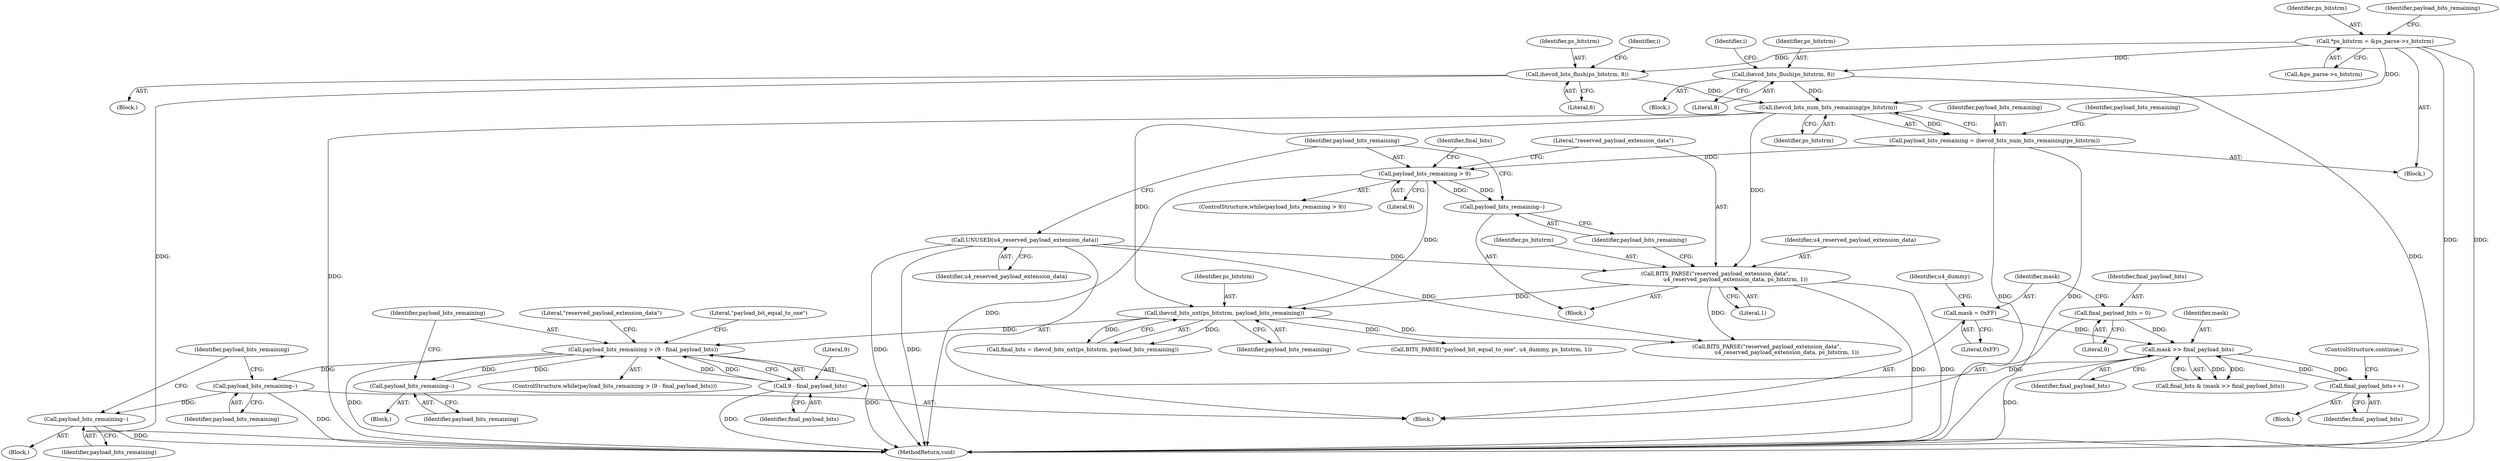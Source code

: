 digraph "0_Android_9f0fb67540d2259e4930d9bd5f1a1a6fb95af862@API" {
"1000339" [label="(Call,payload_bits_remaining--)"];
"1000321" [label="(Call,payload_bits_remaining > (9 - final_payload_bits))"];
"1000307" [label="(Call,ihevcd_bits_nxt(ps_bitstrm, payload_bits_remaining))"];
"1000298" [label="(Call,BITS_PARSE(\"reserved_payload_extension_data\",\n                       u4_reserved_payload_extension_data, ps_bitstrm, 1))"];
"1000291" [label="(Call,UNUSED(u4_reserved_payload_extension_data))"];
"1000273" [label="(Call,ihevcd_bits_num_bits_remaining(ps_bitstrm))"];
"1000235" [label="(Call,ihevcd_bits_flush(ps_bitstrm, 8))"];
"1000117" [label="(Call,*ps_bitstrm = &ps_parse->s_bitstrm)"];
"1000267" [label="(Call,ihevcd_bits_flush(ps_bitstrm, 8))"];
"1000294" [label="(Call,payload_bits_remaining > 9)"];
"1000303" [label="(Call,payload_bits_remaining--)"];
"1000271" [label="(Call,payload_bits_remaining = ihevcd_bits_num_bits_remaining(ps_bitstrm))"];
"1000332" [label="(Call,payload_bits_remaining--)"];
"1000323" [label="(Call,9 - final_payload_bits)"];
"1000313" [label="(Call,mask >> final_payload_bits)"];
"1000284" [label="(Call,mask = 0xFF)"];
"1000317" [label="(Call,final_payload_bits++)"];
"1000280" [label="(Call,final_payload_bits = 0)"];
"1000349" [label="(Call,payload_bits_remaining--)"];
"1000306" [label="(Identifier,final_bits)"];
"1000334" [label="(Call,BITS_PARSE(\"payload_bit_equal_to_one\", u4_dummy, ps_bitstrm, 1))"];
"1000335" [label="(Literal,\"payload_bit_equal_to_one\")"];
"1000322" [label="(Identifier,payload_bits_remaining)"];
"1000291" [label="(Call,UNUSED(u4_reserved_payload_extension_data))"];
"1000269" [label="(Literal,8)"];
"1000118" [label="(Identifier,ps_bitstrm)"];
"1000274" [label="(Identifier,ps_bitstrm)"];
"1000297" [label="(Block,)"];
"1000267" [label="(Call,ihevcd_bits_flush(ps_bitstrm, 8))"];
"1000321" [label="(Call,payload_bits_remaining > (9 - final_payload_bits))"];
"1000314" [label="(Identifier,mask)"];
"1000271" [label="(Call,payload_bits_remaining = ihevcd_bits_num_bits_remaining(ps_bitstrm))"];
"1000350" [label="(Identifier,payload_bits_remaining)"];
"1000119" [label="(Call,&ps_parse->s_bitstrm)"];
"1000311" [label="(Call,final_bits & (mask >> final_payload_bits))"];
"1000323" [label="(Call,9 - final_payload_bits)"];
"1000265" [label="(Identifier,i)"];
"1000293" [label="(ControlStructure,while(payload_bits_remaining > 9))"];
"1000317" [label="(Call,final_payload_bits++)"];
"1000339" [label="(Call,payload_bits_remaining--)"];
"1000295" [label="(Identifier,payload_bits_remaining)"];
"1000325" [label="(Identifier,final_payload_bits)"];
"1000286" [label="(Literal,0xFF)"];
"1000294" [label="(Call,payload_bits_remaining > 9)"];
"1000268" [label="(Identifier,ps_bitstrm)"];
"1000300" [label="(Identifier,u4_reserved_payload_extension_data)"];
"1000282" [label="(Literal,0)"];
"1000349" [label="(Call,payload_bits_remaining--)"];
"1000320" [label="(ControlStructure,while(payload_bits_remaining > (9 - final_payload_bits)))"];
"1000307" [label="(Call,ihevcd_bits_nxt(ps_bitstrm, payload_bits_remaining))"];
"1000298" [label="(Call,BITS_PARSE(\"reserved_payload_extension_data\",\n                       u4_reserved_payload_extension_data, ps_bitstrm, 1))"];
"1000235" [label="(Call,ihevcd_bits_flush(ps_bitstrm, 8))"];
"1000266" [label="(Block,)"];
"1000328" [label="(Literal,\"reserved_payload_extension_data\")"];
"1000125" [label="(Identifier,payload_bits_remaining)"];
"1000333" [label="(Identifier,payload_bits_remaining)"];
"1000324" [label="(Literal,9)"];
"1000273" [label="(Call,ihevcd_bits_num_bits_remaining(ps_bitstrm))"];
"1000281" [label="(Identifier,final_payload_bits)"];
"1000326" [label="(Block,)"];
"1000276" [label="(Identifier,payload_bits_remaining)"];
"1000296" [label="(Literal,9)"];
"1000303" [label="(Call,payload_bits_remaining--)"];
"1000237" [label="(Literal,8)"];
"1000313" [label="(Call,mask >> final_payload_bits)"];
"1000292" [label="(Identifier,u4_reserved_payload_extension_data)"];
"1000280" [label="(Call,final_payload_bits = 0)"];
"1000117" [label="(Call,*ps_bitstrm = &ps_parse->s_bitstrm)"];
"1000352" [label="(MethodReturn,void)"];
"1000301" [label="(Identifier,ps_bitstrm)"];
"1000315" [label="(Identifier,final_payload_bits)"];
"1000236" [label="(Identifier,ps_bitstrm)"];
"1000308" [label="(Identifier,ps_bitstrm)"];
"1000302" [label="(Literal,1)"];
"1000233" [label="(Identifier,i)"];
"1000284" [label="(Call,mask = 0xFF)"];
"1000340" [label="(Identifier,payload_bits_remaining)"];
"1000299" [label="(Literal,\"reserved_payload_extension_data\")"];
"1000332" [label="(Call,payload_bits_remaining--)"];
"1000304" [label="(Identifier,payload_bits_remaining)"];
"1000272" [label="(Identifier,payload_bits_remaining)"];
"1000318" [label="(Identifier,final_payload_bits)"];
"1000327" [label="(Call,BITS_PARSE(\"reserved_payload_extension_data\",\n                       u4_reserved_payload_extension_data, ps_bitstrm, 1))"];
"1000319" [label="(ControlStructure,continue;)"];
"1000285" [label="(Identifier,mask)"];
"1000342" [label="(Identifier,payload_bits_remaining)"];
"1000343" [label="(Block,)"];
"1000234" [label="(Block,)"];
"1000108" [label="(Block,)"];
"1000290" [label="(Identifier,u4_dummy)"];
"1000305" [label="(Call,final_bits = ihevcd_bits_nxt(ps_bitstrm, payload_bits_remaining))"];
"1000316" [label="(Block,)"];
"1000277" [label="(Block,)"];
"1000309" [label="(Identifier,payload_bits_remaining)"];
"1000339" -> "1000277"  [label="AST: "];
"1000339" -> "1000340"  [label="CFG: "];
"1000340" -> "1000339"  [label="AST: "];
"1000342" -> "1000339"  [label="CFG: "];
"1000339" -> "1000352"  [label="DDG: "];
"1000321" -> "1000339"  [label="DDG: "];
"1000339" -> "1000349"  [label="DDG: "];
"1000321" -> "1000320"  [label="AST: "];
"1000321" -> "1000323"  [label="CFG: "];
"1000322" -> "1000321"  [label="AST: "];
"1000323" -> "1000321"  [label="AST: "];
"1000328" -> "1000321"  [label="CFG: "];
"1000335" -> "1000321"  [label="CFG: "];
"1000321" -> "1000352"  [label="DDG: "];
"1000321" -> "1000352"  [label="DDG: "];
"1000307" -> "1000321"  [label="DDG: "];
"1000332" -> "1000321"  [label="DDG: "];
"1000323" -> "1000321"  [label="DDG: "];
"1000323" -> "1000321"  [label="DDG: "];
"1000321" -> "1000332"  [label="DDG: "];
"1000307" -> "1000305"  [label="AST: "];
"1000307" -> "1000309"  [label="CFG: "];
"1000308" -> "1000307"  [label="AST: "];
"1000309" -> "1000307"  [label="AST: "];
"1000305" -> "1000307"  [label="CFG: "];
"1000307" -> "1000305"  [label="DDG: "];
"1000307" -> "1000305"  [label="DDG: "];
"1000298" -> "1000307"  [label="DDG: "];
"1000273" -> "1000307"  [label="DDG: "];
"1000294" -> "1000307"  [label="DDG: "];
"1000307" -> "1000327"  [label="DDG: "];
"1000307" -> "1000334"  [label="DDG: "];
"1000298" -> "1000297"  [label="AST: "];
"1000298" -> "1000302"  [label="CFG: "];
"1000299" -> "1000298"  [label="AST: "];
"1000300" -> "1000298"  [label="AST: "];
"1000301" -> "1000298"  [label="AST: "];
"1000302" -> "1000298"  [label="AST: "];
"1000304" -> "1000298"  [label="CFG: "];
"1000298" -> "1000352"  [label="DDG: "];
"1000298" -> "1000352"  [label="DDG: "];
"1000291" -> "1000298"  [label="DDG: "];
"1000273" -> "1000298"  [label="DDG: "];
"1000298" -> "1000327"  [label="DDG: "];
"1000291" -> "1000277"  [label="AST: "];
"1000291" -> "1000292"  [label="CFG: "];
"1000292" -> "1000291"  [label="AST: "];
"1000295" -> "1000291"  [label="CFG: "];
"1000291" -> "1000352"  [label="DDG: "];
"1000291" -> "1000352"  [label="DDG: "];
"1000291" -> "1000327"  [label="DDG: "];
"1000273" -> "1000271"  [label="AST: "];
"1000273" -> "1000274"  [label="CFG: "];
"1000274" -> "1000273"  [label="AST: "];
"1000271" -> "1000273"  [label="CFG: "];
"1000273" -> "1000352"  [label="DDG: "];
"1000273" -> "1000271"  [label="DDG: "];
"1000235" -> "1000273"  [label="DDG: "];
"1000267" -> "1000273"  [label="DDG: "];
"1000117" -> "1000273"  [label="DDG: "];
"1000235" -> "1000234"  [label="AST: "];
"1000235" -> "1000237"  [label="CFG: "];
"1000236" -> "1000235"  [label="AST: "];
"1000237" -> "1000235"  [label="AST: "];
"1000233" -> "1000235"  [label="CFG: "];
"1000235" -> "1000352"  [label="DDG: "];
"1000117" -> "1000235"  [label="DDG: "];
"1000117" -> "1000108"  [label="AST: "];
"1000117" -> "1000119"  [label="CFG: "];
"1000118" -> "1000117"  [label="AST: "];
"1000119" -> "1000117"  [label="AST: "];
"1000125" -> "1000117"  [label="CFG: "];
"1000117" -> "1000352"  [label="DDG: "];
"1000117" -> "1000352"  [label="DDG: "];
"1000117" -> "1000267"  [label="DDG: "];
"1000267" -> "1000266"  [label="AST: "];
"1000267" -> "1000269"  [label="CFG: "];
"1000268" -> "1000267"  [label="AST: "];
"1000269" -> "1000267"  [label="AST: "];
"1000265" -> "1000267"  [label="CFG: "];
"1000267" -> "1000352"  [label="DDG: "];
"1000294" -> "1000293"  [label="AST: "];
"1000294" -> "1000296"  [label="CFG: "];
"1000295" -> "1000294"  [label="AST: "];
"1000296" -> "1000294"  [label="AST: "];
"1000299" -> "1000294"  [label="CFG: "];
"1000306" -> "1000294"  [label="CFG: "];
"1000294" -> "1000352"  [label="DDG: "];
"1000303" -> "1000294"  [label="DDG: "];
"1000271" -> "1000294"  [label="DDG: "];
"1000294" -> "1000303"  [label="DDG: "];
"1000303" -> "1000297"  [label="AST: "];
"1000303" -> "1000304"  [label="CFG: "];
"1000304" -> "1000303"  [label="AST: "];
"1000295" -> "1000303"  [label="CFG: "];
"1000271" -> "1000108"  [label="AST: "];
"1000272" -> "1000271"  [label="AST: "];
"1000276" -> "1000271"  [label="CFG: "];
"1000271" -> "1000352"  [label="DDG: "];
"1000271" -> "1000352"  [label="DDG: "];
"1000332" -> "1000326"  [label="AST: "];
"1000332" -> "1000333"  [label="CFG: "];
"1000333" -> "1000332"  [label="AST: "];
"1000322" -> "1000332"  [label="CFG: "];
"1000323" -> "1000325"  [label="CFG: "];
"1000324" -> "1000323"  [label="AST: "];
"1000325" -> "1000323"  [label="AST: "];
"1000323" -> "1000352"  [label="DDG: "];
"1000313" -> "1000323"  [label="DDG: "];
"1000313" -> "1000311"  [label="AST: "];
"1000313" -> "1000315"  [label="CFG: "];
"1000314" -> "1000313"  [label="AST: "];
"1000315" -> "1000313"  [label="AST: "];
"1000311" -> "1000313"  [label="CFG: "];
"1000313" -> "1000352"  [label="DDG: "];
"1000313" -> "1000311"  [label="DDG: "];
"1000313" -> "1000311"  [label="DDG: "];
"1000284" -> "1000313"  [label="DDG: "];
"1000317" -> "1000313"  [label="DDG: "];
"1000280" -> "1000313"  [label="DDG: "];
"1000313" -> "1000317"  [label="DDG: "];
"1000284" -> "1000277"  [label="AST: "];
"1000284" -> "1000286"  [label="CFG: "];
"1000285" -> "1000284"  [label="AST: "];
"1000286" -> "1000284"  [label="AST: "];
"1000290" -> "1000284"  [label="CFG: "];
"1000317" -> "1000316"  [label="AST: "];
"1000317" -> "1000318"  [label="CFG: "];
"1000318" -> "1000317"  [label="AST: "];
"1000319" -> "1000317"  [label="CFG: "];
"1000280" -> "1000277"  [label="AST: "];
"1000280" -> "1000282"  [label="CFG: "];
"1000281" -> "1000280"  [label="AST: "];
"1000282" -> "1000280"  [label="AST: "];
"1000285" -> "1000280"  [label="CFG: "];
"1000349" -> "1000343"  [label="AST: "];
"1000349" -> "1000350"  [label="CFG: "];
"1000350" -> "1000349"  [label="AST: "];
"1000342" -> "1000349"  [label="CFG: "];
"1000349" -> "1000352"  [label="DDG: "];
}
